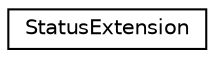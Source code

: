 digraph "Jerarquia Gràfica de la Classe"
{
 // INTERACTIVE_SVG=YES
 // LATEX_PDF_SIZE
  edge [fontname="Helvetica",fontsize="10",labelfontname="Helvetica",labelfontsize="10"];
  node [fontname="Helvetica",fontsize="10",shape=record];
  rankdir="LR";
  Node0 [label="StatusExtension",height=0.2,width=0.4,color="black", fillcolor="white", style="filled",URL="$class_status_extension.html",tooltip="Extension method for the enum Status."];
}
